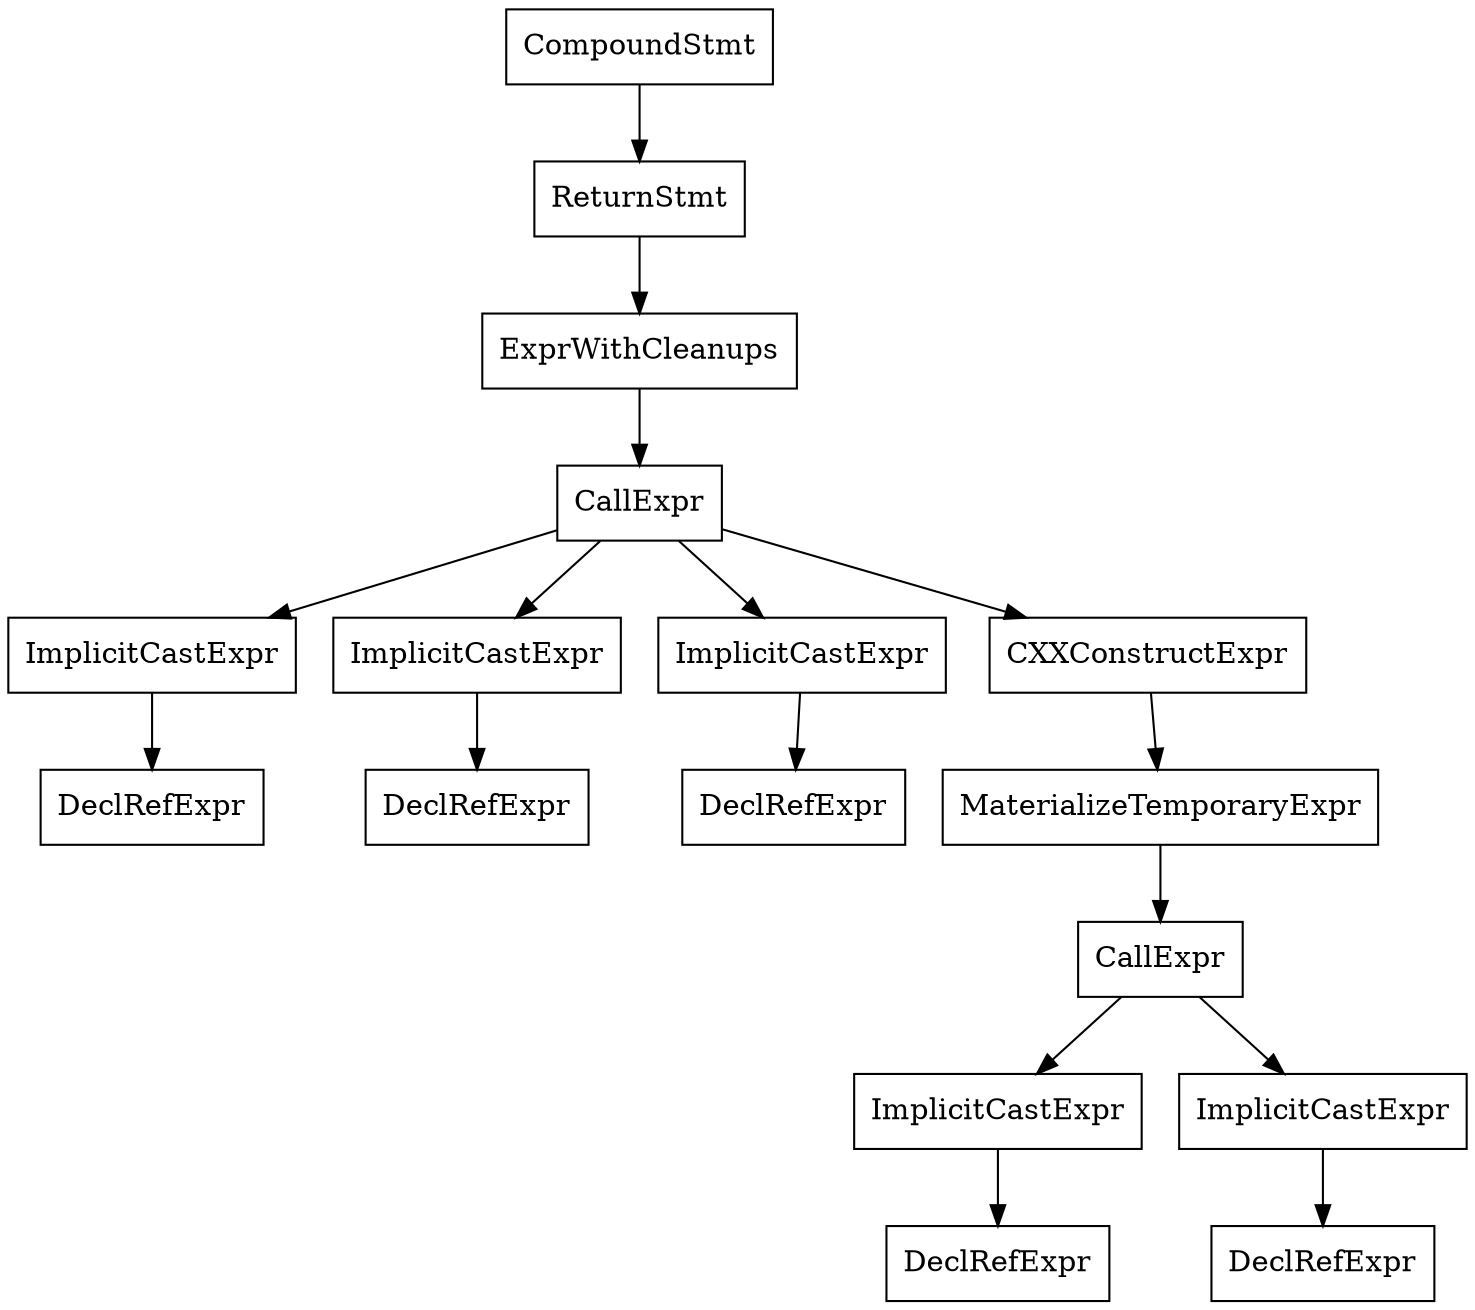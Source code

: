 digraph unnamed {

	Node0x55c2a56a9258 [shape=record,label="{CompoundStmt}"];
	Node0x55c2a56a9258 -> Node0x55c2a56a9248;
	Node0x55c2a56a9248 [shape=record,label="{ReturnStmt}"];
	Node0x55c2a56a9248 -> Node0x55c2a56a9230;
	Node0x55c2a56a9230 [shape=record,label="{ExprWithCleanups}"];
	Node0x55c2a56a9230 -> Node0x55c2a56a9180;
	Node0x55c2a56a9180 [shape=record,label="{CallExpr}"];
	Node0x55c2a56a9180 -> Node0x55c2a56a9168;
	Node0x55c2a56a9180 -> Node0x55c2a56a91b8;
	Node0x55c2a56a9180 -> Node0x55c2a56a91d0;
	Node0x55c2a56a9180 -> Node0x55c2a56a9200;
	Node0x55c2a56a9168 [shape=record,label="{ImplicitCastExpr}"];
	Node0x55c2a56a9168 -> Node0x55c2a56a9018;
	Node0x55c2a56a9018 [shape=record,label="{DeclRefExpr}"];
	Node0x55c2a56a91b8 [shape=record,label="{ImplicitCastExpr}"];
	Node0x55c2a56a91b8 -> Node0x55c2a56a7d30;
	Node0x55c2a56a7d30 [shape=record,label="{DeclRefExpr}"];
	Node0x55c2a56a91d0 [shape=record,label="{ImplicitCastExpr}"];
	Node0x55c2a56a91d0 -> Node0x55c2a56a7d50;
	Node0x55c2a56a7d50 [shape=record,label="{DeclRefExpr}"];
	Node0x55c2a56a9200 [shape=record,label="{CXXConstructExpr}"];
	Node0x55c2a56a9200 -> Node0x55c2a56a91e8;
	Node0x55c2a56a91e8 [shape=record,label="{MaterializeTemporaryExpr}"];
	Node0x55c2a56a91e8 -> Node0x55c2a56a8680;
	Node0x55c2a56a8680 [shape=record,label="{CallExpr}"];
	Node0x55c2a56a8680 -> Node0x55c2a56a8668;
	Node0x55c2a56a8680 -> Node0x55c2a56a86a8;
	Node0x55c2a56a8668 [shape=record,label="{ImplicitCastExpr}"];
	Node0x55c2a56a8668 -> Node0x55c2a56a8158;
	Node0x55c2a56a8158 [shape=record,label="{DeclRefExpr}"];
	Node0x55c2a56a86a8 [shape=record,label="{ImplicitCastExpr}"];
	Node0x55c2a56a86a8 -> Node0x55c2a56a7db8;
	Node0x55c2a56a7db8 [shape=record,label="{DeclRefExpr}"];
}
